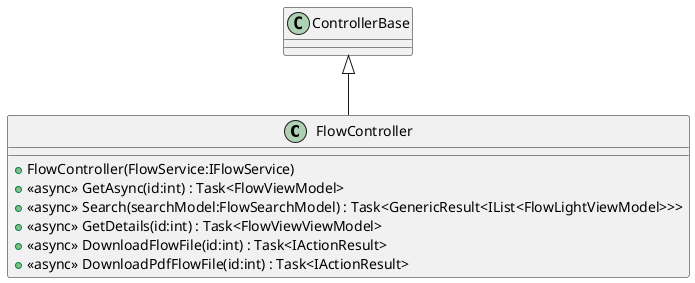 @startuml
class FlowController {
    + FlowController(FlowService:IFlowService)
    + <<async>> GetAsync(id:int) : Task<FlowViewModel>
    + <<async>> Search(searchModel:FlowSearchModel) : Task<GenericResult<IList<FlowLightViewModel>>>
    + <<async>> GetDetails(id:int) : Task<FlowViewViewModel>
    + <<async>> DownloadFlowFile(id:int) : Task<IActionResult>
    + <<async>> DownloadPdfFlowFile(id:int) : Task<IActionResult>
}
ControllerBase <|-- FlowController
@enduml

